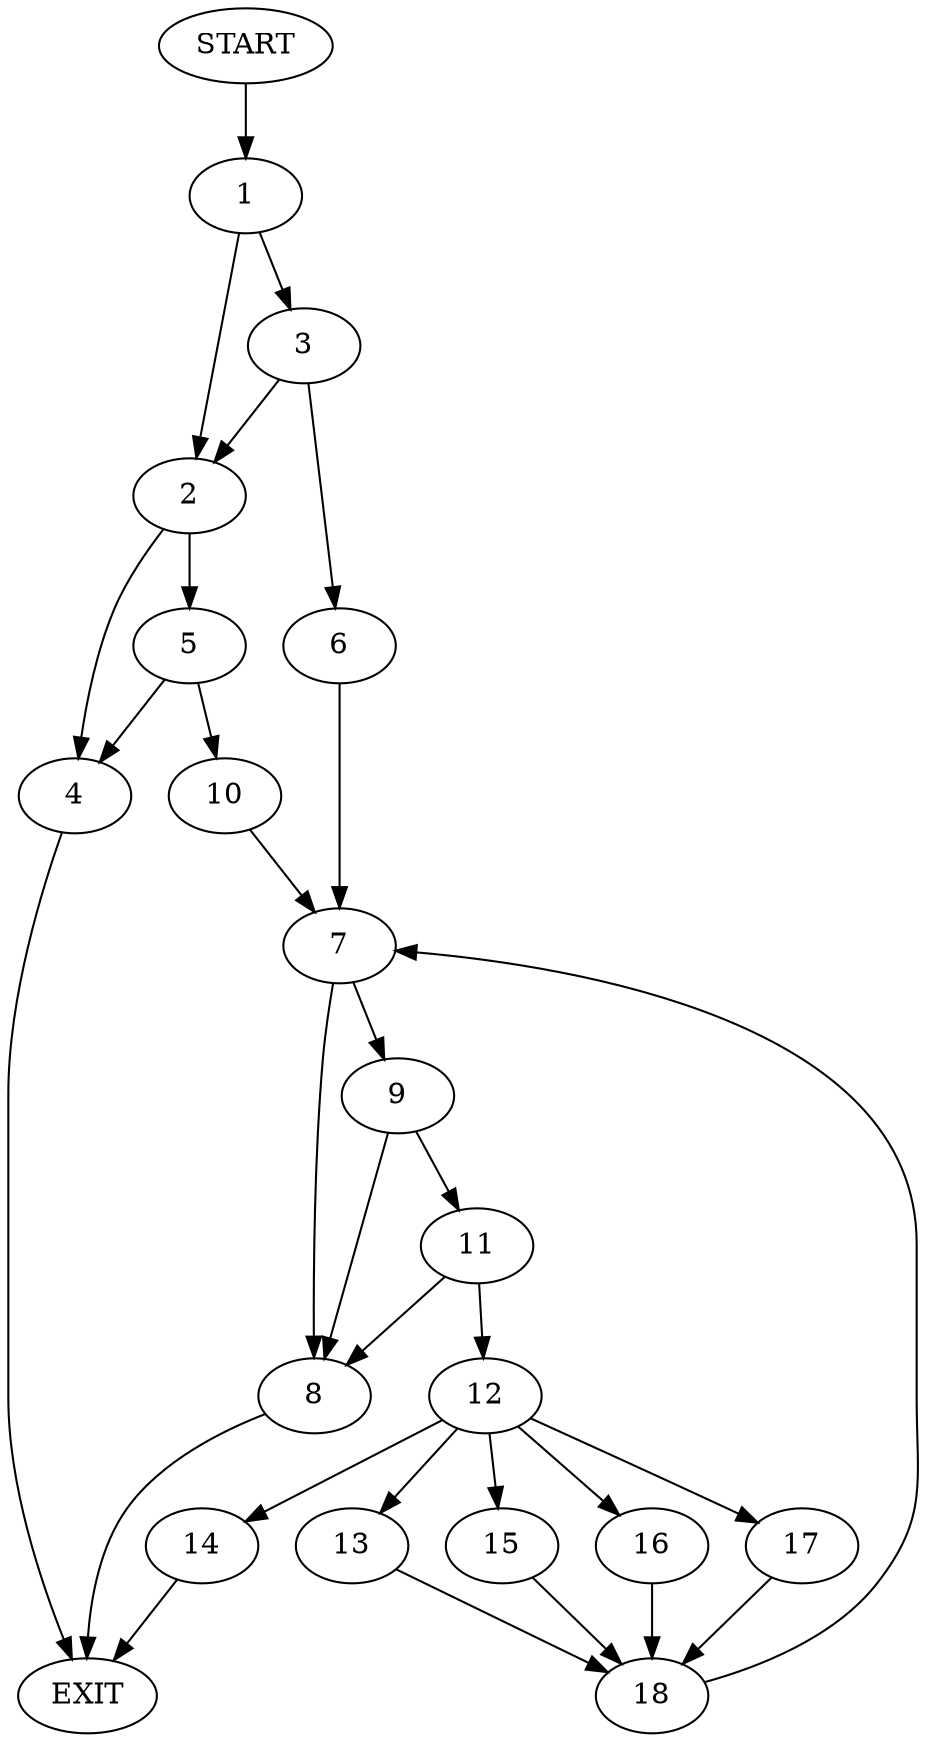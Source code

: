 digraph {
0 [label="START"];
1;
2;
3;
4;
5;
6;
7;
8;
9;
10;
11;
12;
13;
14;
15;
16;
17;
18;
19 [label="EXIT"];
0 -> 1;
1 -> 2;
1 -> 3;
2 -> 4;
2 -> 5;
3 -> 2;
3 -> 6;
6 -> 7;
7 -> 8;
7 -> 9;
5 -> 10;
5 -> 4;
4 -> 19;
10 -> 7;
9 -> 11;
9 -> 8;
8 -> 19;
11 -> 12;
11 -> 8;
12 -> 13;
12 -> 14;
12 -> 15;
12 -> 16;
12 -> 17;
15 -> 18;
13 -> 18;
16 -> 18;
14 -> 19;
17 -> 18;
18 -> 7;
}